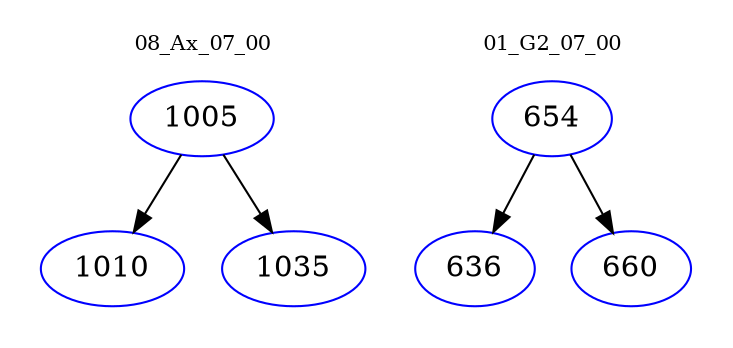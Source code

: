 digraph{
subgraph cluster_0 {
color = white
label = "08_Ax_07_00";
fontsize=10;
T0_1005 [label="1005", color="blue"]
T0_1005 -> T0_1010 [color="black"]
T0_1010 [label="1010", color="blue"]
T0_1005 -> T0_1035 [color="black"]
T0_1035 [label="1035", color="blue"]
}
subgraph cluster_1 {
color = white
label = "01_G2_07_00";
fontsize=10;
T1_654 [label="654", color="blue"]
T1_654 -> T1_636 [color="black"]
T1_636 [label="636", color="blue"]
T1_654 -> T1_660 [color="black"]
T1_660 [label="660", color="blue"]
}
}
